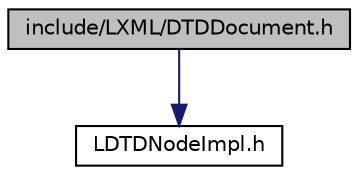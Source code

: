 digraph G
{
  edge [fontname="Helvetica",fontsize="10",labelfontname="Helvetica",labelfontsize="10"];
  node [fontname="Helvetica",fontsize="10",shape=record];
  Node1 [label="include/LXML/DTDDocument.h",height=0.2,width=0.4,color="black", fillcolor="grey75", style="filled" fontcolor="black"];
  Node1 -> Node2 [color="midnightblue",fontsize="10",style="solid",fontname="Helvetica"];
  Node2 [label="LDTDNodeImpl.h",height=0.2,width=0.4,color="black", fillcolor="white", style="filled",URL="$_l_d_t_d_node_impl_8h.html"];
}
